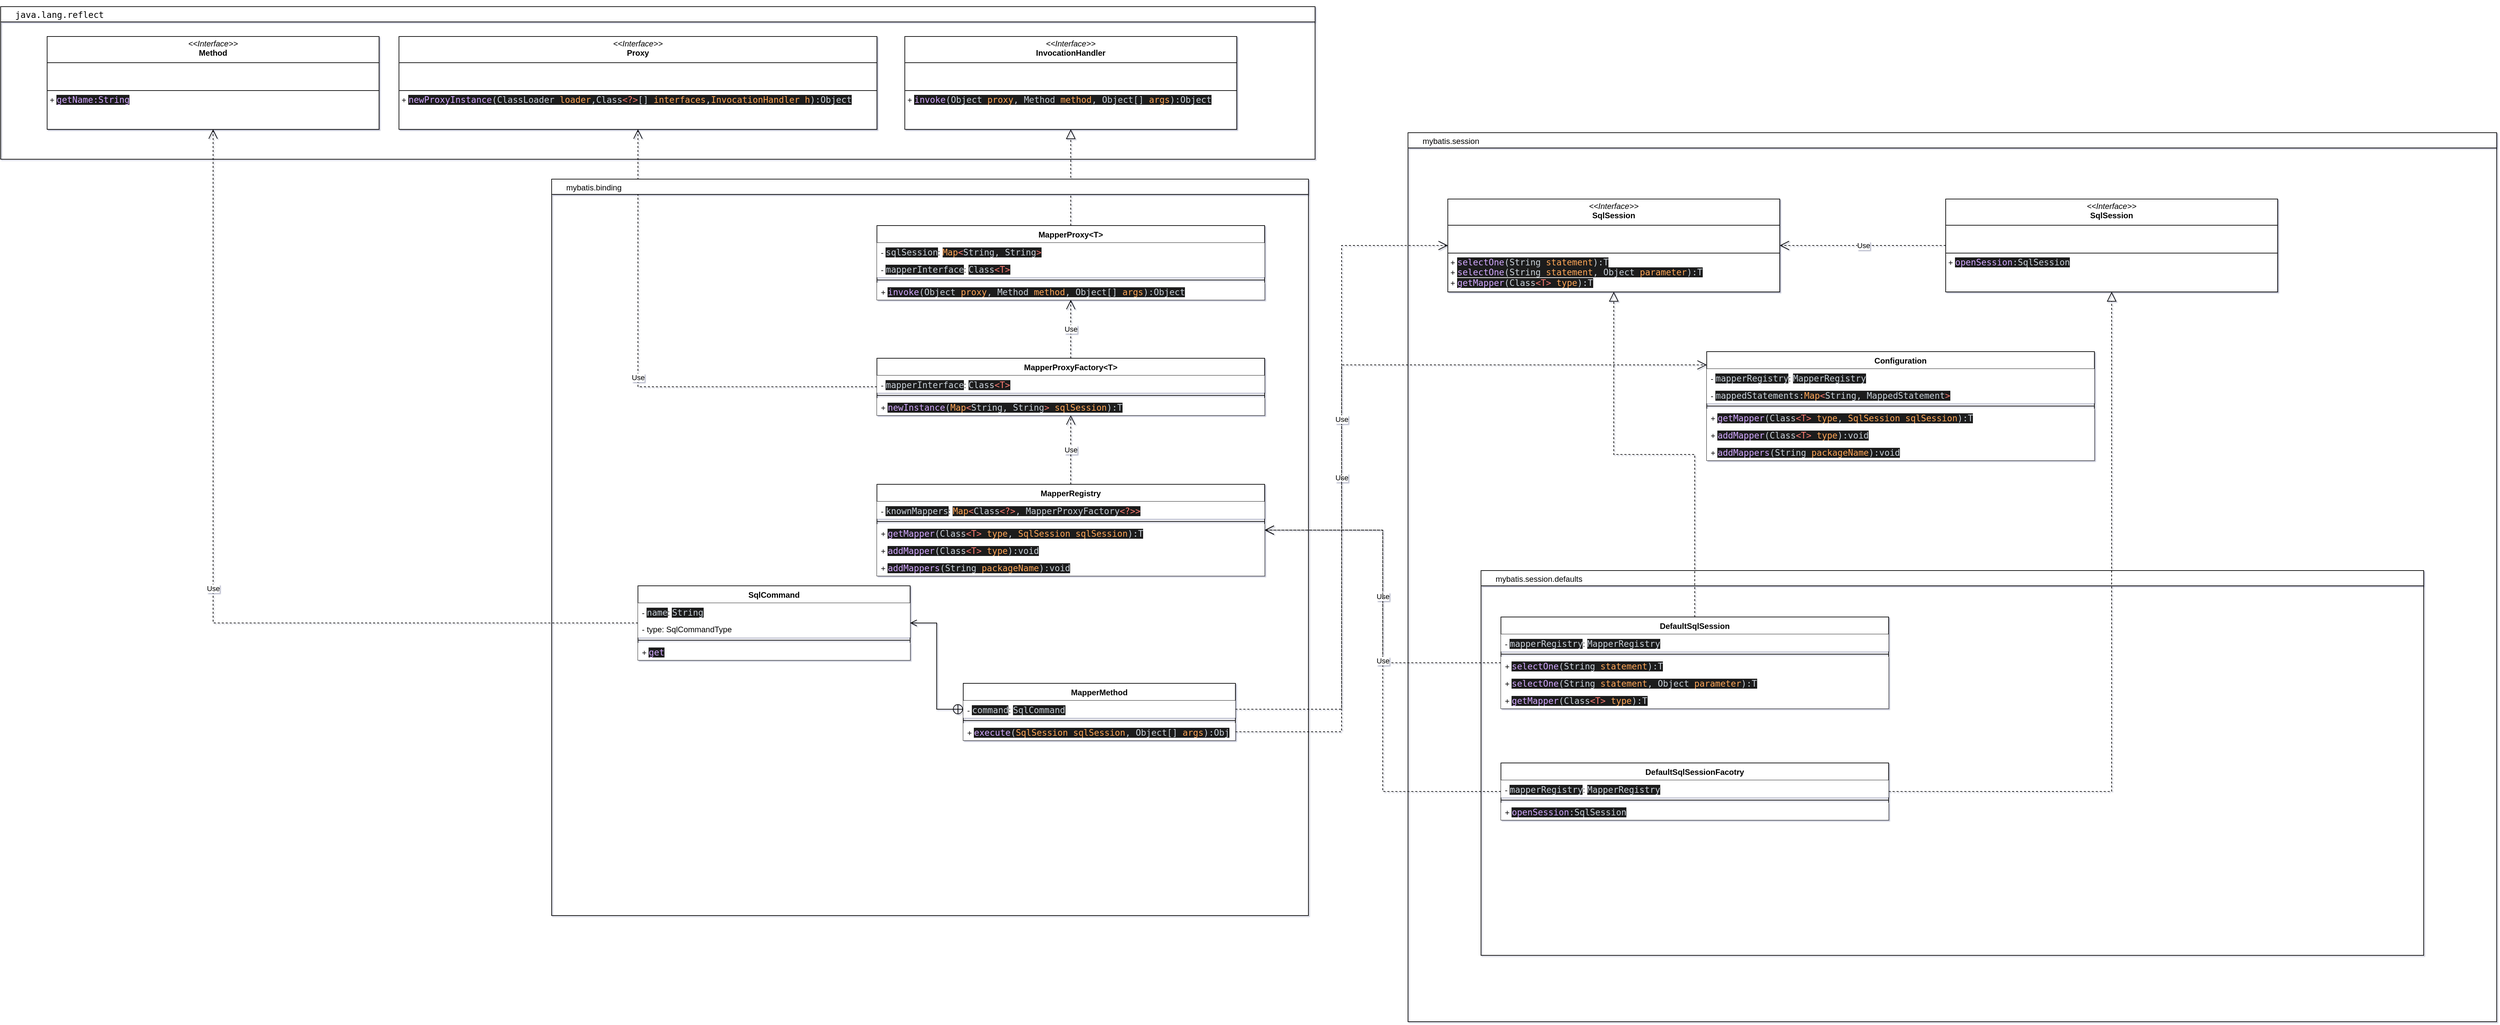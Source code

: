 <mxfile version="24.7.12">
  <diagram name="Page-1" id="c0EpnyGb1v58AntvmAJK">
    <mxGraphModel dx="3458" dy="1341" grid="1" gridSize="10" guides="1" tooltips="1" connect="1" arrows="1" fold="1" page="0" pageScale="1" pageWidth="827" pageHeight="1169" background="#ffffff" math="0" shadow="1">
      <root>
        <mxCell id="0" />
        <mxCell id="1" parent="0" />
        <mxCell id="pZrwfSpqMCGqTQf54EzO-7" value="" style="endArrow=block;dashed=1;endFill=0;endSize=12;html=1;rounded=0;entryX=0.5;entryY=1;entryDx=0;entryDy=0;exitX=0.5;exitY=0;exitDx=0;exitDy=0;edgeStyle=orthogonalEdgeStyle;" parent="1" source="pZrwfSpqMCGqTQf54EzO-1" target="pZrwfSpqMCGqTQf54EzO-5" edge="1">
          <mxGeometry width="160" relative="1" as="geometry">
            <mxPoint x="550" y="370" as="sourcePoint" />
            <mxPoint x="710" y="370" as="targetPoint" />
          </mxGeometry>
        </mxCell>
        <mxCell id="pZrwfSpqMCGqTQf54EzO-17" value="Use" style="endArrow=open;endSize=12;dashed=1;html=1;exitX=0;exitY=0.5;exitDx=0;exitDy=0;entryX=0.5;entryY=1;entryDx=0;entryDy=0;edgeStyle=orthogonalEdgeStyle;rounded=0;" parent="1" source="pZrwfSpqMCGqTQf54EzO-8" target="pZrwfSpqMCGqTQf54EzO-15" edge="1">
          <mxGeometry width="160" relative="1" as="geometry">
            <mxPoint x="740" y="600" as="sourcePoint" />
            <mxPoint x="900" y="600" as="targetPoint" />
          </mxGeometry>
        </mxCell>
        <mxCell id="i_ciqeai5TsaR4Eihteh-34" value="&lt;pre style=&quot;font-weight: 400; text-align: center; font-family: &amp;quot;JetBrains Mono&amp;quot;, monospace; font-size: 9.8pt;&quot;&gt;java.lang.reflect&lt;/pre&gt;" style="swimlane;whiteSpace=wrap;html=1;align=left;spacingLeft=20;fontColor=default;" vertex="1" parent="1">
          <mxGeometry x="-1070" y="-200" width="1980" height="230" as="geometry" />
        </mxCell>
        <mxCell id="pZrwfSpqMCGqTQf54EzO-5" value="&lt;p style=&quot;margin:0px;margin-top:4px;text-align:center;&quot;&gt;&lt;i&gt;&amp;lt;&amp;lt;Interface&amp;gt;&amp;gt;&lt;/i&gt;&lt;br&gt;&lt;b&gt;InvocationHandler&lt;/b&gt;&lt;/p&gt;&lt;hr size=&quot;1&quot; style=&quot;border-style:solid;&quot;&gt;&lt;p style=&quot;margin:0px;margin-left:4px;&quot;&gt;&lt;br&gt;&lt;br&gt;&lt;/p&gt;&lt;hr size=&quot;1&quot; style=&quot;border-style:solid;&quot;&gt;&lt;p style=&quot;margin:0px;margin-left:4px;&quot;&gt;+&amp;nbsp;&lt;span style=&quot;font-family: &amp;quot;JetBrains Mono&amp;quot;, monospace; font-size: 9.8pt; background-color: rgb(30, 30, 30); color: rgb(210, 168, 255);&quot;&gt;invoke&lt;/span&gt;&lt;span style=&quot;font-family: &amp;quot;JetBrains Mono&amp;quot;, monospace; font-size: 9.8pt; background-color: rgb(30, 30, 30); color: rgb(201, 209, 217);&quot;&gt;(Object &lt;/span&gt;&lt;span style=&quot;font-family: &amp;quot;JetBrains Mono&amp;quot;, monospace; font-size: 9.8pt; background-color: rgb(30, 30, 30); color: rgb(255, 166, 87);&quot;&gt;proxy&lt;/span&gt;&lt;span style=&quot;font-family: &amp;quot;JetBrains Mono&amp;quot;, monospace; font-size: 9.8pt; background-color: rgb(30, 30, 30); color: rgb(201, 209, 217);&quot;&gt;, Method &lt;/span&gt;&lt;span style=&quot;font-family: &amp;quot;JetBrains Mono&amp;quot;, monospace; font-size: 9.8pt; background-color: rgb(30, 30, 30); color: rgb(255, 166, 87);&quot;&gt;method&lt;/span&gt;&lt;span style=&quot;font-family: &amp;quot;JetBrains Mono&amp;quot;, monospace; font-size: 9.8pt; background-color: rgb(30, 30, 30); color: rgb(201, 209, 217);&quot;&gt;, Object[] &lt;/span&gt;&lt;span style=&quot;font-family: &amp;quot;JetBrains Mono&amp;quot;, monospace; font-size: 9.8pt; background-color: rgb(30, 30, 30); color: rgb(255, 166, 87);&quot;&gt;args&lt;/span&gt;&lt;span style=&quot;font-family: &amp;quot;JetBrains Mono&amp;quot;, monospace; font-size: 9.8pt; background-color: rgb(30, 30, 30); color: rgb(201, 209, 217);&quot;&gt;):&lt;/span&gt;&lt;span style=&quot;font-family: &amp;quot;JetBrains Mono&amp;quot;, monospace; font-size: 9.8pt; background-color: rgb(30, 30, 30); color: rgb(201, 209, 217);&quot;&gt;Object&lt;/span&gt;&lt;/p&gt;" style="verticalAlign=top;align=left;overflow=fill;html=1;whiteSpace=wrap;labelBackgroundColor=none;fillColor=default;rounded=0;" parent="i_ciqeai5TsaR4Eihteh-34" vertex="1">
          <mxGeometry x="1362" y="45" width="500" height="140" as="geometry" />
        </mxCell>
        <mxCell id="pZrwfSpqMCGqTQf54EzO-15" value="&lt;p style=&quot;margin:0px;margin-top:4px;text-align:center;&quot;&gt;&lt;i&gt;&amp;lt;&amp;lt;Interface&amp;gt;&amp;gt;&lt;/i&gt;&lt;br&gt;&lt;b&gt;Proxy&lt;/b&gt;&lt;/p&gt;&lt;hr size=&quot;1&quot; style=&quot;border-style:solid;&quot;&gt;&lt;p style=&quot;margin:0px;margin-left:4px;&quot;&gt;&lt;br&gt;&lt;br&gt;&lt;/p&gt;&lt;hr size=&quot;1&quot; style=&quot;border-style:solid;&quot;&gt;&lt;p style=&quot;margin:0px;margin-left:4px;&quot;&gt;+&amp;nbsp;&lt;span style=&quot;font-family: &amp;quot;JetBrains Mono&amp;quot;, monospace; font-size: 9.8pt; background-color: rgb(30, 30, 30); color: rgb(210, 168, 255);&quot;&gt;newProxyInstance&lt;/span&gt;&lt;span style=&quot;font-family: &amp;quot;JetBrains Mono&amp;quot;, monospace; font-size: 9.8pt; background-color: rgb(30, 30, 30); color: rgb(201, 209, 217);&quot;&gt;(ClassLoader &lt;/span&gt;&lt;span style=&quot;font-family: &amp;quot;JetBrains Mono&amp;quot;, monospace; font-size: 9.8pt; background-color: rgb(30, 30, 30); color: rgb(255, 166, 87);&quot;&gt;loader&lt;/span&gt;&lt;span style=&quot;font-family: &amp;quot;JetBrains Mono&amp;quot;, monospace; font-size: 9.8pt; background-color: rgb(30, 30, 30); color: rgb(201, 209, 217);&quot;&gt;,&lt;/span&gt;&lt;span style=&quot;font-family: &amp;quot;JetBrains Mono&amp;quot;, monospace; font-size: 9.8pt; background-color: rgb(30, 30, 30); color: rgb(201, 209, 217);&quot;&gt;Class&lt;/span&gt;&lt;span style=&quot;font-family: &amp;quot;JetBrains Mono&amp;quot;, monospace; font-size: 9.8pt; background-color: rgb(30, 30, 30); color: rgb(255, 123, 114);&quot;&gt;&amp;lt;?&amp;gt;&lt;/span&gt;&lt;span style=&quot;font-family: &amp;quot;JetBrains Mono&amp;quot;, monospace; font-size: 9.8pt; background-color: rgb(30, 30, 30); color: rgb(201, 209, 217);&quot;&gt;[] &lt;/span&gt;&lt;span style=&quot;font-family: &amp;quot;JetBrains Mono&amp;quot;, monospace; font-size: 9.8pt; background-color: rgb(30, 30, 30); color: rgb(255, 166, 87);&quot;&gt;interfaces&lt;/span&gt;&lt;span style=&quot;font-family: &amp;quot;JetBrains Mono&amp;quot;, monospace; font-size: 9.8pt; background-color: rgb(30, 30, 30); color: rgb(201, 209, 217);&quot;&gt;,&lt;/span&gt;&lt;span style=&quot;font-family: &amp;quot;JetBrains Mono&amp;quot;, monospace; font-size: 9.8pt; background-color: rgb(30, 30, 30); color: rgb(255, 166, 87);&quot;&gt;InvocationHandler h&lt;/span&gt;&lt;span style=&quot;font-family: &amp;quot;JetBrains Mono&amp;quot;, monospace; font-size: 9.8pt; background-color: rgb(30, 30, 30); color: rgb(201, 209, 217);&quot;&gt;):&lt;/span&gt;&lt;span style=&quot;font-family: &amp;quot;JetBrains Mono&amp;quot;, monospace; font-size: 9.8pt; background-color: rgb(30, 30, 30); color: rgb(201, 209, 217);&quot;&gt;Object&lt;/span&gt;&lt;/p&gt;" style="verticalAlign=top;align=left;overflow=fill;html=1;whiteSpace=wrap;labelBackgroundColor=none;fillColor=default;rounded=0;" parent="i_ciqeai5TsaR4Eihteh-34" vertex="1">
          <mxGeometry x="600" y="45" width="720" height="140" as="geometry" />
        </mxCell>
        <mxCell id="i_ciqeai5TsaR4Eihteh-62" value="&lt;p style=&quot;margin:0px;margin-top:4px;text-align:center;&quot;&gt;&lt;i&gt;&amp;lt;&amp;lt;Interface&amp;gt;&amp;gt;&lt;/i&gt;&lt;br&gt;&lt;b&gt;Method&lt;/b&gt;&lt;/p&gt;&lt;hr size=&quot;1&quot; style=&quot;border-style:solid;&quot;&gt;&lt;p style=&quot;margin:0px;margin-left:4px;&quot;&gt;&lt;br&gt;&lt;br&gt;&lt;/p&gt;&lt;hr size=&quot;1&quot; style=&quot;border-style:solid;&quot;&gt;&lt;p style=&quot;margin:0px;margin-left:4px;&quot;&gt;+ &lt;font face=&quot;JetBrains Mono, monospace&quot; color=&quot;#d2a8ff&quot;&gt;&lt;span style=&quot;font-size: 13.067px; background-color: rgb(30, 30, 30);&quot;&gt;getName:String&lt;/span&gt;&lt;/font&gt;&lt;/p&gt;" style="verticalAlign=top;align=left;overflow=fill;html=1;whiteSpace=wrap;labelBackgroundColor=none;fillColor=default;rounded=0;" vertex="1" parent="i_ciqeai5TsaR4Eihteh-34">
          <mxGeometry x="70" y="45" width="500" height="140" as="geometry" />
        </mxCell>
        <mxCell id="i_ciqeai5TsaR4Eihteh-35" value="&lt;pre style=&quot;font-weight: 400; text-align: center; font-family: &amp;quot;JetBrains Mono&amp;quot;, monospace; font-size: 9.8pt;&quot;&gt;&lt;span style=&quot;font-family: Helvetica; font-size: 12px; white-space: normal;&quot;&gt;mybatis.binding&lt;/span&gt;&lt;br&gt;&lt;/pre&gt;" style="swimlane;whiteSpace=wrap;html=1;align=left;spacingLeft=20;fontColor=default;" vertex="1" parent="1">
          <mxGeometry x="-240" y="60" width="1140" height="1110" as="geometry" />
        </mxCell>
        <mxCell id="pZrwfSpqMCGqTQf54EzO-1" value="MapperProxy&amp;lt;T&amp;gt;" style="swimlane;fontStyle=1;align=center;verticalAlign=top;childLayout=stackLayout;horizontal=1;startSize=26;horizontalStack=0;resizeParent=1;resizeParentMax=0;resizeLast=0;collapsible=1;marginBottom=0;whiteSpace=wrap;html=1;labelBackgroundColor=none;fillColor=default;rounded=0;" parent="i_ciqeai5TsaR4Eihteh-35" vertex="1">
          <mxGeometry x="490" y="70" width="584" height="112" as="geometry" />
        </mxCell>
        <mxCell id="pZrwfSpqMCGqTQf54EzO-2" value="-&amp;nbsp;&lt;span style=&quot;font-family: &amp;quot;JetBrains Mono&amp;quot;, monospace; font-size: 9.8pt; background-color: rgb(30, 30, 30); color: rgb(201, 209, 217);&quot;&gt;sqlSession&lt;/span&gt;&lt;span style=&quot;background-color: initial;&quot;&gt;:&amp;nbsp;&lt;/span&gt;&lt;span style=&quot;font-family: &amp;quot;JetBrains Mono&amp;quot;, monospace; font-size: 9.8pt; background-color: rgb(30, 30, 30); color: rgb(255, 166, 87);&quot;&gt;Map&lt;/span&gt;&lt;span style=&quot;font-family: &amp;quot;JetBrains Mono&amp;quot;, monospace; font-size: 9.8pt; background-color: rgb(30, 30, 30); color: rgb(255, 123, 114);&quot;&gt;&amp;lt;&lt;/span&gt;&lt;span style=&quot;font-family: &amp;quot;JetBrains Mono&amp;quot;, monospace; font-size: 9.8pt; background-color: rgb(30, 30, 30); color: rgb(201, 209, 217);&quot;&gt;String, String&lt;/span&gt;&lt;span style=&quot;font-family: &amp;quot;JetBrains Mono&amp;quot;, monospace; font-size: 9.8pt; background-color: rgb(30, 30, 30); color: rgb(255, 123, 114);&quot;&gt;&amp;gt;&lt;/span&gt;&lt;div&gt;&lt;span style=&quot;font-family: &amp;quot;JetBrains Mono&amp;quot;, monospace; font-size: 9.8pt; background-color: rgb(30, 30, 30); color: rgb(255, 123, 114);&quot;&gt;&lt;br&gt;&lt;/span&gt;&lt;/div&gt;" style="text;strokeColor=none;fillColor=default;align=left;verticalAlign=top;spacingLeft=4;spacingRight=4;overflow=hidden;rotatable=0;points=[[0,0.5],[1,0.5]];portConstraint=eastwest;whiteSpace=wrap;html=1;labelBackgroundColor=none;rounded=0;" parent="pZrwfSpqMCGqTQf54EzO-1" vertex="1">
          <mxGeometry y="26" width="584" height="26" as="geometry" />
        </mxCell>
        <mxCell id="pZrwfSpqMCGqTQf54EzO-6" value="-&amp;nbsp;&lt;span style=&quot;font-family: &amp;quot;JetBrains Mono&amp;quot;, monospace; font-size: 9.8pt; background-color: rgb(30, 30, 30); color: rgb(201, 209, 217);&quot;&gt;mapperInterface&lt;/span&gt;&lt;span style=&quot;background-color: initial;&quot;&gt;:&amp;nbsp;&lt;/span&gt;&lt;span style=&quot;font-family: &amp;quot;JetBrains Mono&amp;quot;, monospace; font-size: 9.8pt; background-color: rgb(30, 30, 30); color: rgb(201, 209, 217);&quot;&gt;Class&lt;/span&gt;&lt;span style=&quot;font-family: &amp;quot;JetBrains Mono&amp;quot;, monospace; font-size: 9.8pt; background-color: rgb(30, 30, 30); color: rgb(255, 123, 114);&quot;&gt;&amp;lt;T&amp;gt;&lt;/span&gt;&lt;br&gt;&lt;div&gt;&lt;span style=&quot;font-family: &amp;quot;JetBrains Mono&amp;quot;, monospace; font-size: 9.8pt; background-color: rgb(30, 30, 30); color: rgb(255, 123, 114);&quot;&gt;&lt;br&gt;&lt;/span&gt;&lt;/div&gt;" style="text;strokeColor=none;fillColor=default;align=left;verticalAlign=top;spacingLeft=4;spacingRight=4;overflow=hidden;rotatable=0;points=[[0,0.5],[1,0.5]];portConstraint=eastwest;whiteSpace=wrap;html=1;labelBackgroundColor=none;rounded=0;" parent="pZrwfSpqMCGqTQf54EzO-1" vertex="1">
          <mxGeometry y="52" width="584" height="26" as="geometry" />
        </mxCell>
        <mxCell id="pZrwfSpqMCGqTQf54EzO-3" value="" style="line;strokeWidth=1;fillColor=default;align=left;verticalAlign=middle;spacingTop=-1;spacingLeft=3;spacingRight=3;rotatable=0;labelPosition=right;points=[];portConstraint=eastwest;labelBackgroundColor=none;rounded=0;" parent="pZrwfSpqMCGqTQf54EzO-1" vertex="1">
          <mxGeometry y="78" width="584" height="8" as="geometry" />
        </mxCell>
        <mxCell id="pZrwfSpqMCGqTQf54EzO-4" value="+&amp;nbsp;&lt;span style=&quot;font-family: &amp;quot;JetBrains Mono&amp;quot;, monospace; font-size: 9.8pt; background-color: rgb(30, 30, 30); color: rgb(210, 168, 255);&quot;&gt;invoke&lt;/span&gt;&lt;span style=&quot;font-family: &amp;quot;JetBrains Mono&amp;quot;, monospace; font-size: 9.8pt; background-color: rgb(30, 30, 30); color: rgb(201, 209, 217);&quot;&gt;(Object&amp;nbsp;&lt;/span&gt;&lt;span style=&quot;font-family: &amp;quot;JetBrains Mono&amp;quot;, monospace; font-size: 9.8pt; background-color: rgb(30, 30, 30); color: rgb(255, 166, 87);&quot;&gt;proxy&lt;/span&gt;&lt;span style=&quot;font-family: &amp;quot;JetBrains Mono&amp;quot;, monospace; font-size: 9.8pt; background-color: rgb(30, 30, 30); color: rgb(201, 209, 217);&quot;&gt;, Method&amp;nbsp;&lt;/span&gt;&lt;span style=&quot;font-family: &amp;quot;JetBrains Mono&amp;quot;, monospace; font-size: 9.8pt; background-color: rgb(30, 30, 30); color: rgb(255, 166, 87);&quot;&gt;method&lt;/span&gt;&lt;span style=&quot;font-family: &amp;quot;JetBrains Mono&amp;quot;, monospace; font-size: 9.8pt; background-color: rgb(30, 30, 30); color: rgb(201, 209, 217);&quot;&gt;, Object[]&amp;nbsp;&lt;/span&gt;&lt;span style=&quot;font-family: &amp;quot;JetBrains Mono&amp;quot;, monospace; font-size: 9.8pt; background-color: rgb(30, 30, 30); color: rgb(255, 166, 87);&quot;&gt;args&lt;/span&gt;&lt;span style=&quot;font-family: &amp;quot;JetBrains Mono&amp;quot;, monospace; font-size: 9.8pt; background-color: rgb(30, 30, 30); color: rgb(201, 209, 217);&quot;&gt;):&lt;/span&gt;&lt;span style=&quot;font-family: &amp;quot;JetBrains Mono&amp;quot;, monospace; font-size: 9.8pt; background-color: rgb(30, 30, 30); color: rgb(201, 209, 217);&quot;&gt;Object&lt;/span&gt;" style="text;strokeColor=none;fillColor=default;align=left;verticalAlign=top;spacingLeft=4;spacingRight=4;overflow=hidden;rotatable=0;points=[[0,0.5],[1,0.5]];portConstraint=eastwest;whiteSpace=wrap;html=1;labelBackgroundColor=none;rounded=0;" parent="pZrwfSpqMCGqTQf54EzO-1" vertex="1">
          <mxGeometry y="86" width="584" height="26" as="geometry" />
        </mxCell>
        <mxCell id="pZrwfSpqMCGqTQf54EzO-8" value="MapperProxyFactory&amp;lt;T&amp;gt;" style="swimlane;fontStyle=1;align=center;verticalAlign=top;childLayout=stackLayout;horizontal=1;startSize=26;horizontalStack=0;resizeParent=1;resizeParentMax=0;resizeLast=0;collapsible=1;marginBottom=0;whiteSpace=wrap;html=1;labelBackgroundColor=none;fillColor=default;rounded=0;" parent="i_ciqeai5TsaR4Eihteh-35" vertex="1">
          <mxGeometry x="490" y="270" width="584" height="86" as="geometry" />
        </mxCell>
        <mxCell id="pZrwfSpqMCGqTQf54EzO-10" value="-&amp;nbsp;&lt;span style=&quot;font-family: &amp;quot;JetBrains Mono&amp;quot;, monospace; font-size: 9.8pt; background-color: rgb(30, 30, 30); color: rgb(201, 209, 217);&quot;&gt;mapperInterface&lt;/span&gt;&lt;span style=&quot;background-color: initial;&quot;&gt;:&amp;nbsp;&lt;/span&gt;&lt;span style=&quot;font-family: &amp;quot;JetBrains Mono&amp;quot;, monospace; font-size: 9.8pt; background-color: rgb(30, 30, 30); color: rgb(201, 209, 217);&quot;&gt;Class&lt;/span&gt;&lt;span style=&quot;font-family: &amp;quot;JetBrains Mono&amp;quot;, monospace; font-size: 9.8pt; background-color: rgb(30, 30, 30); color: rgb(255, 123, 114);&quot;&gt;&amp;lt;T&amp;gt;&lt;/span&gt;&lt;br&gt;&lt;div&gt;&lt;span style=&quot;font-family: &amp;quot;JetBrains Mono&amp;quot;, monospace; font-size: 9.8pt; background-color: rgb(30, 30, 30); color: rgb(255, 123, 114);&quot;&gt;&lt;br&gt;&lt;/span&gt;&lt;/div&gt;" style="text;strokeColor=none;fillColor=default;align=left;verticalAlign=top;spacingLeft=4;spacingRight=4;overflow=hidden;rotatable=0;points=[[0,0.5],[1,0.5]];portConstraint=eastwest;whiteSpace=wrap;html=1;labelBackgroundColor=none;rounded=0;" parent="pZrwfSpqMCGqTQf54EzO-8" vertex="1">
          <mxGeometry y="26" width="584" height="26" as="geometry" />
        </mxCell>
        <mxCell id="pZrwfSpqMCGqTQf54EzO-11" value="" style="line;strokeWidth=1;fillColor=default;align=left;verticalAlign=middle;spacingTop=-1;spacingLeft=3;spacingRight=3;rotatable=0;labelPosition=right;points=[];portConstraint=eastwest;labelBackgroundColor=none;rounded=0;" parent="pZrwfSpqMCGqTQf54EzO-8" vertex="1">
          <mxGeometry y="52" width="584" height="8" as="geometry" />
        </mxCell>
        <mxCell id="pZrwfSpqMCGqTQf54EzO-12" value="+&amp;nbsp;&lt;span style=&quot;font-family: &amp;quot;JetBrains Mono&amp;quot;, monospace; font-size: 9.8pt; background-color: rgb(30, 30, 30); color: rgb(210, 168, 255);&quot;&gt;newInstance&lt;/span&gt;&lt;span style=&quot;font-family: &amp;quot;JetBrains Mono&amp;quot;, monospace; font-size: 9.8pt; background-color: rgb(30, 30, 30); color: rgb(201, 209, 217);&quot;&gt;(&lt;/span&gt;&lt;span style=&quot;font-family: &amp;quot;JetBrains Mono&amp;quot;, monospace; font-size: 9.8pt; background-color: rgb(30, 30, 30); color: rgb(255, 166, 87);&quot;&gt;Map&lt;/span&gt;&lt;span style=&quot;font-family: &amp;quot;JetBrains Mono&amp;quot;, monospace; font-size: 9.8pt; background-color: rgb(30, 30, 30); color: rgb(255, 123, 114);&quot;&gt;&amp;lt;&lt;/span&gt;&lt;span style=&quot;font-family: &amp;quot;JetBrains Mono&amp;quot;, monospace; font-size: 9.8pt; background-color: rgb(30, 30, 30); color: rgb(201, 209, 217);&quot;&gt;String, String&lt;/span&gt;&lt;span style=&quot;font-family: &amp;quot;JetBrains Mono&amp;quot;, monospace; font-size: 9.8pt; background-color: rgb(30, 30, 30); color: rgb(255, 123, 114);&quot;&gt;&amp;gt; &lt;/span&gt;&lt;span style=&quot;font-family: &amp;quot;JetBrains Mono&amp;quot;, monospace; font-size: 9.8pt; background-color: rgb(30, 30, 30); color: rgb(255, 166, 87);&quot;&gt;sqlSession&lt;/span&gt;&lt;span style=&quot;font-family: &amp;quot;JetBrains Mono&amp;quot;, monospace; font-size: 9.8pt; background-color: rgb(30, 30, 30); color: rgb(201, 209, 217);&quot;&gt;)&lt;/span&gt;&lt;span style=&quot;font-family: &amp;quot;JetBrains Mono&amp;quot;, monospace; font-size: 9.8pt; background-color: rgb(30, 30, 30); color: rgb(201, 209, 217);&quot;&gt;:&lt;/span&gt;&lt;span style=&quot;font-family: &amp;quot;JetBrains Mono&amp;quot;, monospace; font-size: 9.8pt; background-color: rgb(30, 30, 30); color: rgb(201, 209, 217);&quot;&gt;T&lt;/span&gt;" style="text;strokeColor=none;fillColor=default;align=left;verticalAlign=top;spacingLeft=4;spacingRight=4;overflow=hidden;rotatable=0;points=[[0,0.5],[1,0.5]];portConstraint=eastwest;whiteSpace=wrap;html=1;labelBackgroundColor=none;rounded=0;" parent="pZrwfSpqMCGqTQf54EzO-8" vertex="1">
          <mxGeometry y="60" width="584" height="26" as="geometry" />
        </mxCell>
        <mxCell id="pZrwfSpqMCGqTQf54EzO-13" value="Use" style="endArrow=open;endSize=12;dashed=1;html=1;rounded=0;entryX=0.5;entryY=1;entryDx=0;entryDy=0;exitX=0.5;exitY=0;exitDx=0;exitDy=0;edgeStyle=orthogonalEdgeStyle;" parent="i_ciqeai5TsaR4Eihteh-35" source="pZrwfSpqMCGqTQf54EzO-8" target="pZrwfSpqMCGqTQf54EzO-1" edge="1">
          <mxGeometry x="-0.004" width="160" relative="1" as="geometry">
            <mxPoint x="1060" y="250" as="sourcePoint" />
            <mxPoint x="1220" y="250" as="targetPoint" />
            <mxPoint as="offset" />
          </mxGeometry>
        </mxCell>
        <mxCell id="i_ciqeai5TsaR4Eihteh-1" value="MapperRegistry" style="swimlane;fontStyle=1;align=center;verticalAlign=top;childLayout=stackLayout;horizontal=1;startSize=26;horizontalStack=0;resizeParent=1;resizeParentMax=0;resizeLast=0;collapsible=1;marginBottom=0;whiteSpace=wrap;html=1;labelBackgroundColor=none;fillColor=default;rounded=0;" vertex="1" parent="i_ciqeai5TsaR4Eihteh-35">
          <mxGeometry x="490" y="460" width="584" height="138" as="geometry" />
        </mxCell>
        <mxCell id="i_ciqeai5TsaR4Eihteh-3" value="-&amp;nbsp;&lt;span style=&quot;font-family: &amp;quot;JetBrains Mono&amp;quot;, monospace; font-size: 9.8pt; background-color: rgb(30, 30, 30); color: rgb(201, 209, 217);&quot;&gt;knownMappers&lt;/span&gt;&lt;span style=&quot;background-color: initial;&quot;&gt;:&amp;nbsp;&lt;/span&gt;&lt;span style=&quot;font-family: &amp;quot;JetBrains Mono&amp;quot;, monospace; font-size: 9.8pt; background-color: rgb(30, 30, 30); color: rgb(255, 166, 87);&quot;&gt;Map&lt;/span&gt;&lt;span style=&quot;font-family: &amp;quot;JetBrains Mono&amp;quot;, monospace; font-size: 9.8pt; background-color: rgb(30, 30, 30); color: rgb(255, 123, 114);&quot;&gt;&amp;lt;&lt;/span&gt;&lt;span style=&quot;font-family: &amp;quot;JetBrains Mono&amp;quot;, monospace; font-size: 9.8pt; background-color: rgb(30, 30, 30); color: rgb(201, 209, 217);&quot;&gt;Class&lt;/span&gt;&lt;span style=&quot;font-family: &amp;quot;JetBrains Mono&amp;quot;, monospace; font-size: 9.8pt; background-color: rgb(30, 30, 30); color: rgb(255, 123, 114);&quot;&gt;&amp;lt;?&amp;gt;&lt;/span&gt;&lt;span style=&quot;font-family: &amp;quot;JetBrains Mono&amp;quot;, monospace; font-size: 9.8pt; background-color: rgb(30, 30, 30); color: rgb(201, 209, 217);&quot;&gt;, MapperProxyFactory&lt;/span&gt;&lt;span style=&quot;font-family: &amp;quot;JetBrains Mono&amp;quot;, monospace; font-size: 9.8pt; background-color: rgb(30, 30, 30); color: rgb(255, 123, 114);&quot;&gt;&amp;lt;?&amp;gt;&amp;gt;&lt;/span&gt;" style="text;strokeColor=none;fillColor=default;align=left;verticalAlign=top;spacingLeft=4;spacingRight=4;overflow=hidden;rotatable=0;points=[[0,0.5],[1,0.5]];portConstraint=eastwest;whiteSpace=wrap;html=1;labelBackgroundColor=none;rounded=0;" vertex="1" parent="i_ciqeai5TsaR4Eihteh-1">
          <mxGeometry y="26" width="584" height="26" as="geometry" />
        </mxCell>
        <mxCell id="i_ciqeai5TsaR4Eihteh-4" value="" style="line;strokeWidth=1;fillColor=default;align=left;verticalAlign=middle;spacingTop=-1;spacingLeft=3;spacingRight=3;rotatable=0;labelPosition=right;points=[];portConstraint=eastwest;labelBackgroundColor=none;rounded=0;" vertex="1" parent="i_ciqeai5TsaR4Eihteh-1">
          <mxGeometry y="52" width="584" height="8" as="geometry" />
        </mxCell>
        <mxCell id="i_ciqeai5TsaR4Eihteh-5" value="+&amp;nbsp;&lt;span style=&quot;font-family: &amp;quot;JetBrains Mono&amp;quot;, monospace; font-size: 9.8pt; background-color: rgb(30, 30, 30); color: rgb(210, 168, 255);&quot;&gt;getMapper&lt;/span&gt;&lt;span style=&quot;font-family: &amp;quot;JetBrains Mono&amp;quot;, monospace; font-size: 9.8pt; background-color: rgb(30, 30, 30); color: rgb(201, 209, 217);&quot;&gt;(Class&lt;/span&gt;&lt;span style=&quot;font-family: &amp;quot;JetBrains Mono&amp;quot;, monospace; font-size: 9.8pt; background-color: rgb(30, 30, 30); color: rgb(255, 123, 114);&quot;&gt;&amp;lt;T&amp;gt; &lt;/span&gt;&lt;span style=&quot;font-family: &amp;quot;JetBrains Mono&amp;quot;, monospace; font-size: 9.8pt; background-color: rgb(30, 30, 30); color: rgb(255, 166, 87);&quot;&gt;type&lt;/span&gt;&lt;span style=&quot;font-family: &amp;quot;JetBrains Mono&amp;quot;, monospace; font-size: 9.8pt; background-color: rgb(30, 30, 30); color: rgb(201, 209, 217);&quot;&gt;, &lt;/span&gt;&lt;span style=&quot;font-family: &amp;quot;JetBrains Mono&amp;quot;, monospace; font-size: 9.8pt; background-color: rgb(30, 30, 30); color: rgb(255, 166, 87);&quot;&gt;SqlSession sqlSession&lt;/span&gt;&lt;span style=&quot;font-family: &amp;quot;JetBrains Mono&amp;quot;, monospace; font-size: 9.8pt; background-color: rgb(30, 30, 30); color: rgb(201, 209, 217);&quot;&gt;)&lt;/span&gt;&lt;span style=&quot;font-family: &amp;quot;JetBrains Mono&amp;quot;, monospace; font-size: 9.8pt; background-color: rgb(30, 30, 30); color: rgb(201, 209, 217);&quot;&gt;:&lt;/span&gt;&lt;span style=&quot;font-family: &amp;quot;JetBrains Mono&amp;quot;, monospace; font-size: 9.8pt; background-color: rgb(30, 30, 30); color: rgb(201, 209, 217);&quot;&gt;T&lt;/span&gt;" style="text;strokeColor=none;fillColor=default;align=left;verticalAlign=top;spacingLeft=4;spacingRight=4;overflow=hidden;rotatable=0;points=[[0,0.5],[1,0.5]];portConstraint=eastwest;whiteSpace=wrap;html=1;labelBackgroundColor=none;rounded=0;" vertex="1" parent="i_ciqeai5TsaR4Eihteh-1">
          <mxGeometry y="60" width="584" height="26" as="geometry" />
        </mxCell>
        <mxCell id="i_ciqeai5TsaR4Eihteh-7" value="+&amp;nbsp;&lt;span style=&quot;font-family: &amp;quot;JetBrains Mono&amp;quot;, monospace; font-size: 9.8pt; background-color: rgb(30, 30, 30); color: rgb(210, 168, 255);&quot;&gt;addMapper&lt;/span&gt;&lt;span style=&quot;font-family: &amp;quot;JetBrains Mono&amp;quot;, monospace; font-size: 9.8pt; background-color: rgb(30, 30, 30); color: rgb(201, 209, 217);&quot;&gt;(Class&lt;/span&gt;&lt;span style=&quot;font-family: &amp;quot;JetBrains Mono&amp;quot;, monospace; font-size: 9.8pt; background-color: rgb(30, 30, 30); color: rgb(255, 123, 114);&quot;&gt;&amp;lt;T&amp;gt; &lt;/span&gt;&lt;span style=&quot;font-family: &amp;quot;JetBrains Mono&amp;quot;, monospace; font-size: 9.8pt; background-color: rgb(30, 30, 30); color: rgb(255, 166, 87);&quot;&gt;type&lt;/span&gt;&lt;span style=&quot;font-family: &amp;quot;JetBrains Mono&amp;quot;, monospace; font-size: 9.8pt; background-color: rgb(30, 30, 30); color: rgb(201, 209, 217);&quot;&gt;)&lt;/span&gt;&lt;span style=&quot;font-family: &amp;quot;JetBrains Mono&amp;quot;, monospace; font-size: 9.8pt; background-color: rgb(30, 30, 30); color: rgb(201, 209, 217);&quot;&gt;:void&lt;/span&gt;" style="text;strokeColor=none;fillColor=default;align=left;verticalAlign=top;spacingLeft=4;spacingRight=4;overflow=hidden;rotatable=0;points=[[0,0.5],[1,0.5]];portConstraint=eastwest;whiteSpace=wrap;html=1;labelBackgroundColor=none;rounded=0;" vertex="1" parent="i_ciqeai5TsaR4Eihteh-1">
          <mxGeometry y="86" width="584" height="26" as="geometry" />
        </mxCell>
        <mxCell id="i_ciqeai5TsaR4Eihteh-6" value="+&amp;nbsp;&lt;span style=&quot;font-family: &amp;quot;JetBrains Mono&amp;quot;, monospace; font-size: 9.8pt; background-color: rgb(30, 30, 30); color: rgb(210, 168, 255);&quot;&gt;addMappers&lt;/span&gt;&lt;span style=&quot;font-family: &amp;quot;JetBrains Mono&amp;quot;, monospace; font-size: 9.8pt; background-color: rgb(30, 30, 30); color: rgb(201, 209, 217);&quot;&gt;(String &lt;/span&gt;&lt;span style=&quot;font-family: &amp;quot;JetBrains Mono&amp;quot;, monospace; font-size: 9.8pt; background-color: rgb(30, 30, 30); color: rgb(255, 166, 87);&quot;&gt;packageName&lt;/span&gt;&lt;span style=&quot;font-family: &amp;quot;JetBrains Mono&amp;quot;, monospace; font-size: 9.8pt; background-color: rgb(30, 30, 30); color: rgb(201, 209, 217);&quot;&gt;)&lt;/span&gt;&lt;span style=&quot;background-color: rgb(30, 30, 30); color: rgb(201, 209, 217); font-family: &amp;quot;JetBrains Mono&amp;quot;, monospace; font-size: 9.8pt;&quot;&gt;:void&lt;/span&gt;" style="text;strokeColor=none;fillColor=default;align=left;verticalAlign=top;spacingLeft=4;spacingRight=4;overflow=hidden;rotatable=0;points=[[0,0.5],[1,0.5]];portConstraint=eastwest;whiteSpace=wrap;html=1;labelBackgroundColor=none;rounded=0;" vertex="1" parent="i_ciqeai5TsaR4Eihteh-1">
          <mxGeometry y="112" width="584" height="26" as="geometry" />
        </mxCell>
        <mxCell id="i_ciqeai5TsaR4Eihteh-8" value="Use" style="endArrow=open;endSize=12;dashed=1;html=1;rounded=0;exitX=0.5;exitY=0;exitDx=0;exitDy=0;entryX=0.5;entryY=1;entryDx=0;entryDy=0;" edge="1" parent="i_ciqeai5TsaR4Eihteh-35" source="i_ciqeai5TsaR4Eihteh-1" target="pZrwfSpqMCGqTQf54EzO-8">
          <mxGeometry width="160" relative="1" as="geometry">
            <mxPoint x="860" y="430" as="sourcePoint" />
            <mxPoint x="1020" y="430" as="targetPoint" />
          </mxGeometry>
        </mxCell>
        <mxCell id="i_ciqeai5TsaR4Eihteh-51" value="MapperMethod" style="swimlane;fontStyle=1;align=center;verticalAlign=top;childLayout=stackLayout;horizontal=1;startSize=26;horizontalStack=0;resizeParent=1;resizeParentMax=0;resizeLast=0;collapsible=1;marginBottom=0;whiteSpace=wrap;html=1;labelBackgroundColor=none;fillColor=default;rounded=0;" vertex="1" parent="i_ciqeai5TsaR4Eihteh-35">
          <mxGeometry x="620" y="760" width="410" height="86" as="geometry" />
        </mxCell>
        <mxCell id="i_ciqeai5TsaR4Eihteh-52" value="-&amp;nbsp;&lt;span style=&quot;font-family: &amp;quot;JetBrains Mono&amp;quot;, monospace; font-size: 9.8pt; background-color: rgb(30, 30, 30); color: rgb(201, 209, 217);&quot;&gt;command&lt;/span&gt;&lt;span style=&quot;background-color: initial;&quot;&gt;:&amp;nbsp;&lt;/span&gt;&lt;span style=&quot;font-family: &amp;quot;JetBrains Mono&amp;quot;, monospace; font-size: 9.8pt; background-color: rgb(30, 30, 30); color: rgb(201, 209, 217);&quot;&gt;SqlCommand&lt;/span&gt;&lt;div&gt;&lt;span style=&quot;font-family: &amp;quot;JetBrains Mono&amp;quot;, monospace; font-size: 9.8pt; background-color: rgb(30, 30, 30); color: rgb(255, 123, 114);&quot;&gt;&lt;br&gt;&lt;/span&gt;&lt;/div&gt;" style="text;strokeColor=none;fillColor=default;align=left;verticalAlign=top;spacingLeft=4;spacingRight=4;overflow=hidden;rotatable=0;points=[[0,0.5],[1,0.5]];portConstraint=eastwest;whiteSpace=wrap;html=1;labelBackgroundColor=none;rounded=0;" vertex="1" parent="i_ciqeai5TsaR4Eihteh-51">
          <mxGeometry y="26" width="410" height="26" as="geometry" />
        </mxCell>
        <mxCell id="i_ciqeai5TsaR4Eihteh-53" value="" style="line;strokeWidth=1;fillColor=default;align=left;verticalAlign=middle;spacingTop=-1;spacingLeft=3;spacingRight=3;rotatable=0;labelPosition=right;points=[];portConstraint=eastwest;labelBackgroundColor=none;rounded=0;" vertex="1" parent="i_ciqeai5TsaR4Eihteh-51">
          <mxGeometry y="52" width="410" height="8" as="geometry" />
        </mxCell>
        <mxCell id="i_ciqeai5TsaR4Eihteh-54" value="+&amp;nbsp;&lt;span style=&quot;font-family: &amp;quot;JetBrains Mono&amp;quot;, monospace; font-size: 9.8pt; background-color: rgb(30, 30, 30); color: rgb(210, 168, 255);&quot;&gt;execute&lt;/span&gt;&lt;span style=&quot;font-family: &amp;quot;JetBrains Mono&amp;quot;, monospace; font-size: 9.8pt; background-color: rgb(30, 30, 30); color: rgb(201, 209, 217);&quot;&gt;(&lt;/span&gt;&lt;span style=&quot;font-family: &amp;quot;JetBrains Mono&amp;quot;, monospace; font-size: 9.8pt; background-color: rgb(30, 30, 30); color: rgb(255, 166, 87);&quot;&gt;SqlSession sqlSession&lt;/span&gt;&lt;span style=&quot;font-family: &amp;quot;JetBrains Mono&amp;quot;, monospace; font-size: 9.8pt; background-color: rgb(30, 30, 30); color: rgb(201, 209, 217);&quot;&gt;, Object[] &lt;/span&gt;&lt;span style=&quot;font-family: &amp;quot;JetBrains Mono&amp;quot;, monospace; font-size: 9.8pt; background-color: rgb(30, 30, 30); color: rgb(255, 166, 87);&quot;&gt;args&lt;/span&gt;&lt;span style=&quot;font-family: &amp;quot;JetBrains Mono&amp;quot;, monospace; font-size: 9.8pt; background-color: rgb(30, 30, 30); color: rgb(201, 209, 217);&quot;&gt;)&lt;/span&gt;&lt;span style=&quot;font-family: &amp;quot;JetBrains Mono&amp;quot;, monospace; font-size: 9.8pt; background-color: rgb(30, 30, 30); color: rgb(201, 209, 217);&quot;&gt;:Obj&lt;/span&gt;" style="text;strokeColor=none;fillColor=default;align=left;verticalAlign=top;spacingLeft=4;spacingRight=4;overflow=hidden;rotatable=0;points=[[0,0.5],[1,0.5]];portConstraint=eastwest;whiteSpace=wrap;html=1;labelBackgroundColor=none;rounded=0;" vertex="1" parent="i_ciqeai5TsaR4Eihteh-51">
          <mxGeometry y="60" width="410" height="26" as="geometry" />
        </mxCell>
        <mxCell id="i_ciqeai5TsaR4Eihteh-56" value="SqlCommand" style="swimlane;fontStyle=1;align=center;verticalAlign=top;childLayout=stackLayout;horizontal=1;startSize=26;horizontalStack=0;resizeParent=1;resizeParentMax=0;resizeLast=0;collapsible=1;marginBottom=0;whiteSpace=wrap;html=1;labelBackgroundColor=none;fillColor=default;rounded=0;" vertex="1" parent="i_ciqeai5TsaR4Eihteh-35">
          <mxGeometry x="130" y="613" width="410" height="112" as="geometry" />
        </mxCell>
        <mxCell id="i_ciqeai5TsaR4Eihteh-57" value="-&amp;nbsp;&lt;span style=&quot;font-family: &amp;quot;JetBrains Mono&amp;quot;, monospace; font-size: 9.8pt; background-color: rgb(30, 30, 30); color: rgb(201, 209, 217);&quot;&gt;name&lt;/span&gt;&lt;span style=&quot;background-color: initial;&quot;&gt;:&amp;nbsp;&lt;/span&gt;&lt;span style=&quot;font-family: &amp;quot;JetBrains Mono&amp;quot;, monospace; font-size: 9.8pt; background-color: rgb(30, 30, 30); color: rgb(201, 209, 217);&quot;&gt;String&lt;/span&gt;&lt;div&gt;&lt;font face=&quot;JetBrains Mono, monospace&quot; color=&quot;#c9d1d9&quot;&gt;&lt;span style=&quot;font-size: 13.067px;&quot;&gt;&lt;br&gt;&lt;/span&gt;&lt;/font&gt;&lt;div&gt;&lt;span style=&quot;font-family: &amp;quot;JetBrains Mono&amp;quot;, monospace; font-size: 9.8pt; background-color: rgb(30, 30, 30); color: rgb(255, 123, 114);&quot;&gt;&lt;br&gt;&lt;/span&gt;&lt;/div&gt;&lt;/div&gt;" style="text;strokeColor=none;fillColor=default;align=left;verticalAlign=top;spacingLeft=4;spacingRight=4;overflow=hidden;rotatable=0;points=[[0,0.5],[1,0.5]];portConstraint=eastwest;whiteSpace=wrap;html=1;labelBackgroundColor=none;rounded=0;" vertex="1" parent="i_ciqeai5TsaR4Eihteh-56">
          <mxGeometry y="26" width="410" height="26" as="geometry" />
        </mxCell>
        <mxCell id="i_ciqeai5TsaR4Eihteh-60" value="- type: SqlCommandType" style="text;strokeColor=none;fillColor=default;align=left;verticalAlign=top;spacingLeft=4;spacingRight=4;overflow=hidden;rotatable=0;points=[[0,0.5],[1,0.5]];portConstraint=eastwest;whiteSpace=wrap;html=1;labelBackgroundColor=none;rounded=0;" vertex="1" parent="i_ciqeai5TsaR4Eihteh-56">
          <mxGeometry y="52" width="410" height="26" as="geometry" />
        </mxCell>
        <mxCell id="i_ciqeai5TsaR4Eihteh-58" value="" style="line;strokeWidth=1;fillColor=default;align=left;verticalAlign=middle;spacingTop=-1;spacingLeft=3;spacingRight=3;rotatable=0;labelPosition=right;points=[];portConstraint=eastwest;labelBackgroundColor=none;rounded=0;" vertex="1" parent="i_ciqeai5TsaR4Eihteh-56">
          <mxGeometry y="78" width="410" height="8" as="geometry" />
        </mxCell>
        <mxCell id="i_ciqeai5TsaR4Eihteh-59" value="+ &lt;font face=&quot;JetBrains Mono, monospace&quot; color=&quot;#d2a8ff&quot;&gt;&lt;span style=&quot;font-size: 13.067px; background-color: rgb(30, 30, 30);&quot;&gt;get&lt;/span&gt;&lt;/font&gt;" style="text;strokeColor=none;fillColor=default;align=left;verticalAlign=top;spacingLeft=4;spacingRight=4;overflow=hidden;rotatable=0;points=[[0,0.5],[1,0.5]];portConstraint=eastwest;whiteSpace=wrap;html=1;labelBackgroundColor=none;rounded=0;" vertex="1" parent="i_ciqeai5TsaR4Eihteh-56">
          <mxGeometry y="86" width="410" height="26" as="geometry" />
        </mxCell>
        <mxCell id="i_ciqeai5TsaR4Eihteh-61" value="" style="endArrow=open;startArrow=circlePlus;endFill=0;startFill=0;endSize=8;html=1;rounded=0;exitX=0;exitY=0.5;exitDx=0;exitDy=0;entryX=1;entryY=0.5;entryDx=0;entryDy=0;edgeStyle=elbowEdgeStyle;" edge="1" parent="i_ciqeai5TsaR4Eihteh-35" source="i_ciqeai5TsaR4Eihteh-52" target="i_ciqeai5TsaR4Eihteh-56">
          <mxGeometry width="160" relative="1" as="geometry">
            <mxPoint x="400" y="750" as="sourcePoint" />
            <mxPoint x="560" y="750" as="targetPoint" />
          </mxGeometry>
        </mxCell>
        <mxCell id="i_ciqeai5TsaR4Eihteh-38" value="&lt;pre style=&quot;font-weight: 400; text-align: center; font-family: &amp;quot;JetBrains Mono&amp;quot;, monospace; font-size: 9.8pt;&quot;&gt;&lt;span style=&quot;font-family: Helvetica; font-size: 12px; white-space: normal;&quot;&gt;mybatis.session&lt;/span&gt;&lt;br&gt;&lt;/pre&gt;" style="swimlane;whiteSpace=wrap;html=1;align=left;spacingLeft=20;fontColor=default;" vertex="1" parent="1">
          <mxGeometry x="1050" y="-10" width="1640" height="1340" as="geometry" />
        </mxCell>
        <mxCell id="i_ciqeai5TsaR4Eihteh-39" value="&lt;pre style=&quot;font-weight: 400; text-align: center; font-family: &amp;quot;JetBrains Mono&amp;quot;, monospace; font-size: 9.8pt;&quot;&gt;&lt;span style=&quot;font-family: Helvetica; font-size: 12px; white-space: normal;&quot;&gt;mybatis.session.defaults&lt;/span&gt;&lt;br&gt;&lt;/pre&gt;" style="swimlane;whiteSpace=wrap;html=1;align=left;spacingLeft=20;fontColor=default;" vertex="1" parent="i_ciqeai5TsaR4Eihteh-38">
          <mxGeometry x="110" y="660" width="1420" height="580" as="geometry" />
        </mxCell>
        <mxCell id="i_ciqeai5TsaR4Eihteh-17" value="DefaultSqlSession" style="swimlane;fontStyle=1;align=center;verticalAlign=top;childLayout=stackLayout;horizontal=1;startSize=26;horizontalStack=0;resizeParent=1;resizeParentMax=0;resizeLast=0;collapsible=1;marginBottom=0;whiteSpace=wrap;html=1;labelBackgroundColor=none;fillColor=default;rounded=0;" vertex="1" parent="i_ciqeai5TsaR4Eihteh-39">
          <mxGeometry x="30" y="70" width="584" height="138" as="geometry" />
        </mxCell>
        <mxCell id="i_ciqeai5TsaR4Eihteh-19" value="-&amp;nbsp;&lt;span style=&quot;font-family: &amp;quot;JetBrains Mono&amp;quot;, monospace; font-size: 9.8pt; background-color: rgb(30, 30, 30); color: rgb(201, 209, 217);&quot;&gt;mapperRegistry&lt;/span&gt;&lt;span style=&quot;background-color: initial;&quot;&gt;:&amp;nbsp;&lt;/span&gt;&lt;span style=&quot;font-family: &amp;quot;JetBrains Mono&amp;quot;, monospace; font-size: 9.8pt; background-color: rgb(30, 30, 30); color: rgb(201, 209, 217);&quot;&gt;MapperRegistry&lt;/span&gt;&lt;br&gt;&lt;div&gt;&lt;span style=&quot;font-family: &amp;quot;JetBrains Mono&amp;quot;, monospace; font-size: 9.8pt; background-color: rgb(30, 30, 30); color: rgb(255, 123, 114);&quot;&gt;&lt;br&gt;&lt;/span&gt;&lt;/div&gt;" style="text;strokeColor=none;fillColor=default;align=left;verticalAlign=top;spacingLeft=4;spacingRight=4;overflow=hidden;rotatable=0;points=[[0,0.5],[1,0.5]];portConstraint=eastwest;whiteSpace=wrap;html=1;labelBackgroundColor=none;rounded=0;" vertex="1" parent="i_ciqeai5TsaR4Eihteh-17">
          <mxGeometry y="26" width="584" height="26" as="geometry" />
        </mxCell>
        <mxCell id="i_ciqeai5TsaR4Eihteh-20" value="" style="line;strokeWidth=1;fillColor=default;align=left;verticalAlign=middle;spacingTop=-1;spacingLeft=3;spacingRight=3;rotatable=0;labelPosition=right;points=[];portConstraint=eastwest;labelBackgroundColor=none;rounded=0;" vertex="1" parent="i_ciqeai5TsaR4Eihteh-17">
          <mxGeometry y="52" width="584" height="8" as="geometry" />
        </mxCell>
        <mxCell id="i_ciqeai5TsaR4Eihteh-21" value="+&amp;nbsp;&lt;span style=&quot;font-family: &amp;quot;JetBrains Mono&amp;quot;, monospace; font-size: 9.8pt; background-color: rgb(30, 30, 30); color: rgb(210, 168, 255);&quot;&gt;selectOne&lt;/span&gt;&lt;span style=&quot;font-family: &amp;quot;JetBrains Mono&amp;quot;, monospace; font-size: 9.8pt; background-color: rgb(30, 30, 30); color: rgb(201, 209, 217);&quot;&gt;(String &lt;/span&gt;&lt;span style=&quot;font-family: &amp;quot;JetBrains Mono&amp;quot;, monospace; font-size: 9.8pt; background-color: rgb(30, 30, 30); color: rgb(255, 166, 87);&quot;&gt;statement&lt;/span&gt;&lt;span style=&quot;font-family: &amp;quot;JetBrains Mono&amp;quot;, monospace; font-size: 9.8pt; background-color: rgb(30, 30, 30); color: rgb(201, 209, 217);&quot;&gt;)&lt;/span&gt;&lt;span style=&quot;font-family: &amp;quot;JetBrains Mono&amp;quot;, monospace; font-size: 9.8pt; background-color: rgb(30, 30, 30); color: rgb(201, 209, 217);&quot;&gt;:&lt;/span&gt;&lt;span style=&quot;font-family: &amp;quot;JetBrains Mono&amp;quot;, monospace; font-size: 9.8pt; background-color: rgb(30, 30, 30); color: rgb(201, 209, 217);&quot;&gt;T&lt;/span&gt;" style="text;strokeColor=none;fillColor=default;align=left;verticalAlign=top;spacingLeft=4;spacingRight=4;overflow=hidden;rotatable=0;points=[[0,0.5],[1,0.5]];portConstraint=eastwest;whiteSpace=wrap;html=1;labelBackgroundColor=none;rounded=0;" vertex="1" parent="i_ciqeai5TsaR4Eihteh-17">
          <mxGeometry y="60" width="584" height="26" as="geometry" />
        </mxCell>
        <mxCell id="i_ciqeai5TsaR4Eihteh-22" value="+&amp;nbsp;&lt;span style=&quot;font-family: &amp;quot;JetBrains Mono&amp;quot;, monospace; font-size: 9.8pt; background-color: rgb(30, 30, 30); color: rgb(210, 168, 255);&quot;&gt;selectOne&lt;/span&gt;&lt;span style=&quot;font-family: &amp;quot;JetBrains Mono&amp;quot;, monospace; font-size: 9.8pt; background-color: rgb(30, 30, 30); color: rgb(201, 209, 217);&quot;&gt;(String &lt;/span&gt;&lt;span style=&quot;font-family: &amp;quot;JetBrains Mono&amp;quot;, monospace; font-size: 9.8pt; background-color: rgb(30, 30, 30); color: rgb(255, 166, 87);&quot;&gt;statement&lt;/span&gt;&lt;span style=&quot;font-family: &amp;quot;JetBrains Mono&amp;quot;, monospace; font-size: 9.8pt; background-color: rgb(30, 30, 30); color: rgb(201, 209, 217);&quot;&gt;, Object &lt;/span&gt;&lt;span style=&quot;font-family: &amp;quot;JetBrains Mono&amp;quot;, monospace; font-size: 9.8pt; background-color: rgb(30, 30, 30); color: rgb(255, 166, 87);&quot;&gt;parameter&lt;/span&gt;&lt;span style=&quot;font-family: &amp;quot;JetBrains Mono&amp;quot;, monospace; font-size: 9.8pt; background-color: rgb(30, 30, 30); color: rgb(201, 209, 217);&quot;&gt;)&lt;/span&gt;&lt;span style=&quot;font-family: &amp;quot;JetBrains Mono&amp;quot;, monospace; font-size: 9.8pt; background-color: rgb(30, 30, 30); color: rgb(201, 209, 217);&quot;&gt;:&lt;/span&gt;&lt;span style=&quot;font-family: &amp;quot;JetBrains Mono&amp;quot;, monospace; font-size: 9.8pt; background-color: rgb(30, 30, 30); color: rgb(201, 209, 217);&quot;&gt;T&lt;/span&gt;" style="text;strokeColor=none;fillColor=default;align=left;verticalAlign=top;spacingLeft=4;spacingRight=4;overflow=hidden;rotatable=0;points=[[0,0.5],[1,0.5]];portConstraint=eastwest;whiteSpace=wrap;html=1;labelBackgroundColor=none;rounded=0;" vertex="1" parent="i_ciqeai5TsaR4Eihteh-17">
          <mxGeometry y="86" width="584" height="26" as="geometry" />
        </mxCell>
        <mxCell id="i_ciqeai5TsaR4Eihteh-23" value="+&amp;nbsp;&lt;span style=&quot;font-family: &amp;quot;JetBrains Mono&amp;quot;, monospace; font-size: 9.8pt; background-color: rgb(30, 30, 30); color: rgb(210, 168, 255);&quot;&gt;getMapper&lt;/span&gt;&lt;span style=&quot;font-family: &amp;quot;JetBrains Mono&amp;quot;, monospace; font-size: 9.8pt; background-color: rgb(30, 30, 30); color: rgb(201, 209, 217);&quot;&gt;(Class&lt;/span&gt;&lt;span style=&quot;font-family: &amp;quot;JetBrains Mono&amp;quot;, monospace; font-size: 9.8pt; background-color: rgb(30, 30, 30); color: rgb(255, 123, 114);&quot;&gt;&amp;lt;T&amp;gt; &lt;/span&gt;&lt;span style=&quot;font-family: &amp;quot;JetBrains Mono&amp;quot;, monospace; font-size: 9.8pt; background-color: rgb(30, 30, 30); color: rgb(255, 166, 87);&quot;&gt;type&lt;/span&gt;&lt;span style=&quot;font-family: &amp;quot;JetBrains Mono&amp;quot;, monospace; font-size: 9.8pt; background-color: rgb(30, 30, 30); color: rgb(201, 209, 217);&quot;&gt;)&lt;/span&gt;&lt;span style=&quot;font-family: &amp;quot;JetBrains Mono&amp;quot;, monospace; font-size: 9.8pt; background-color: rgb(30, 30, 30); color: rgb(201, 209, 217);&quot;&gt;:&lt;/span&gt;&lt;span style=&quot;font-family: &amp;quot;JetBrains Mono&amp;quot;, monospace; font-size: 9.8pt; background-color: rgb(30, 30, 30); color: rgb(201, 209, 217);&quot;&gt;T&lt;/span&gt;" style="text;strokeColor=none;fillColor=default;align=left;verticalAlign=top;spacingLeft=4;spacingRight=4;overflow=hidden;rotatable=0;points=[[0,0.5],[1,0.5]];portConstraint=eastwest;whiteSpace=wrap;html=1;labelBackgroundColor=none;rounded=0;" vertex="1" parent="i_ciqeai5TsaR4Eihteh-17">
          <mxGeometry y="112" width="584" height="26" as="geometry" />
        </mxCell>
        <mxCell id="i_ciqeai5TsaR4Eihteh-41" value="DefaultSqlSessionFacotry" style="swimlane;fontStyle=1;align=center;verticalAlign=top;childLayout=stackLayout;horizontal=1;startSize=26;horizontalStack=0;resizeParent=1;resizeParentMax=0;resizeLast=0;collapsible=1;marginBottom=0;whiteSpace=wrap;html=1;labelBackgroundColor=none;fillColor=default;rounded=0;" vertex="1" parent="i_ciqeai5TsaR4Eihteh-39">
          <mxGeometry x="30" y="290" width="584" height="86" as="geometry" />
        </mxCell>
        <mxCell id="i_ciqeai5TsaR4Eihteh-43" value="-&amp;nbsp;&lt;span style=&quot;font-family: &amp;quot;JetBrains Mono&amp;quot;, monospace; font-size: 9.8pt; background-color: rgb(30, 30, 30); color: rgb(201, 209, 217);&quot;&gt;mapperRegistry&lt;/span&gt;&lt;span style=&quot;background-color: initial;&quot;&gt;:&amp;nbsp;&lt;/span&gt;&lt;span style=&quot;font-family: &amp;quot;JetBrains Mono&amp;quot;, monospace; font-size: 9.8pt; background-color: rgb(30, 30, 30); color: rgb(201, 209, 217);&quot;&gt;MapperRegistry&lt;/span&gt;&lt;br&gt;&lt;div&gt;&lt;span style=&quot;font-family: &amp;quot;JetBrains Mono&amp;quot;, monospace; font-size: 9.8pt; background-color: rgb(30, 30, 30); color: rgb(255, 123, 114);&quot;&gt;&lt;br&gt;&lt;/span&gt;&lt;/div&gt;" style="text;strokeColor=none;fillColor=default;align=left;verticalAlign=top;spacingLeft=4;spacingRight=4;overflow=hidden;rotatable=0;points=[[0,0.5],[1,0.5]];portConstraint=eastwest;whiteSpace=wrap;html=1;labelBackgroundColor=none;rounded=0;" vertex="1" parent="i_ciqeai5TsaR4Eihteh-41">
          <mxGeometry y="26" width="584" height="26" as="geometry" />
        </mxCell>
        <mxCell id="i_ciqeai5TsaR4Eihteh-44" value="" style="line;strokeWidth=1;fillColor=default;align=left;verticalAlign=middle;spacingTop=-1;spacingLeft=3;spacingRight=3;rotatable=0;labelPosition=right;points=[];portConstraint=eastwest;labelBackgroundColor=none;rounded=0;" vertex="1" parent="i_ciqeai5TsaR4Eihteh-41">
          <mxGeometry y="52" width="584" height="8" as="geometry" />
        </mxCell>
        <mxCell id="i_ciqeai5TsaR4Eihteh-45" value="&lt;meta charset=&quot;utf-8&quot;&gt;&lt;span style=&quot;color: rgb(0, 0, 0); font-family: Helvetica; font-size: 12px; font-style: normal; font-variant-ligatures: normal; font-variant-caps: normal; font-weight: 400; letter-spacing: normal; orphans: 2; text-align: left; text-indent: 0px; text-transform: none; widows: 2; word-spacing: 0px; -webkit-text-stroke-width: 0px; white-space: normal; background-color: rgb(255, 255, 255); text-decoration-thickness: initial; text-decoration-style: initial; text-decoration-color: initial; display: inline !important; float: none;&quot;&gt;+&amp;nbsp;&lt;/span&gt;&lt;span style=&quot;forced-color-adjust: none; font-style: normal; font-variant-ligatures: normal; font-variant-caps: normal; font-weight: 400; letter-spacing: normal; orphans: 2; text-align: left; text-indent: 0px; text-transform: none; widows: 2; word-spacing: 0px; -webkit-text-stroke-width: 0px; white-space: normal; text-decoration-thickness: initial; text-decoration-style: initial; text-decoration-color: initial; color: rgb(210, 168, 255); font-family: &amp;quot;JetBrains Mono&amp;quot;, monospace; font-size: 9.8pt; background-color: rgb(30, 30, 30);&quot;&gt;openSession&lt;/span&gt;&lt;span style=&quot;forced-color-adjust: none; font-style: normal; font-variant-ligatures: normal; font-variant-caps: normal; font-weight: 400; letter-spacing: normal; orphans: 2; text-align: left; text-indent: 0px; text-transform: none; widows: 2; word-spacing: 0px; -webkit-text-stroke-width: 0px; white-space: normal; text-decoration-thickness: initial; text-decoration-style: initial; text-decoration-color: initial; font-family: &amp;quot;JetBrains Mono&amp;quot;, monospace; font-size: 9.8pt; background-color: rgb(30, 30, 30); color: rgb(201, 209, 217);&quot;&gt;:SqlSession&lt;/span&gt;" style="text;strokeColor=none;fillColor=default;align=left;verticalAlign=top;spacingLeft=4;spacingRight=4;overflow=hidden;rotatable=0;points=[[0,0.5],[1,0.5]];portConstraint=eastwest;whiteSpace=wrap;html=1;labelBackgroundColor=none;rounded=0;" vertex="1" parent="i_ciqeai5TsaR4Eihteh-41">
          <mxGeometry y="60" width="584" height="26" as="geometry" />
        </mxCell>
        <mxCell id="i_ciqeai5TsaR4Eihteh-31" value="&lt;p style=&quot;margin:0px;margin-top:4px;text-align:center;&quot;&gt;&lt;i&gt;&amp;lt;&amp;lt;Interface&amp;gt;&amp;gt;&lt;/i&gt;&lt;br&gt;&lt;b&gt;SqlSession&lt;/b&gt;&lt;/p&gt;&lt;hr size=&quot;1&quot; style=&quot;border-style:solid;&quot;&gt;&lt;p style=&quot;margin:0px;margin-left:4px;&quot;&gt;&lt;br&gt;&lt;br&gt;&lt;/p&gt;&lt;hr size=&quot;1&quot; style=&quot;border-style:solid;&quot;&gt;&lt;p style=&quot;margin:0px;margin-left:4px;&quot;&gt;+&amp;nbsp;&lt;span style=&quot;font-family: &amp;quot;JetBrains Mono&amp;quot;, monospace; font-size: 9.8pt; background-color: rgb(30, 30, 30); color: rgb(210, 168, 255);&quot;&gt;selectOne&lt;/span&gt;&lt;span style=&quot;font-family: &amp;quot;JetBrains Mono&amp;quot;, monospace; font-size: 9.8pt; background-color: rgb(30, 30, 30); color: rgb(201, 209, 217);&quot;&gt;(String&amp;nbsp;&lt;/span&gt;&lt;span style=&quot;font-family: &amp;quot;JetBrains Mono&amp;quot;, monospace; font-size: 9.8pt; background-color: rgb(30, 30, 30); color: rgb(255, 166, 87);&quot;&gt;statement&lt;/span&gt;&lt;span style=&quot;font-family: &amp;quot;JetBrains Mono&amp;quot;, monospace; font-size: 9.8pt; background-color: rgb(30, 30, 30); color: rgb(201, 209, 217);&quot;&gt;)&lt;/span&gt;&lt;span style=&quot;font-family: &amp;quot;JetBrains Mono&amp;quot;, monospace; font-size: 9.8pt; background-color: rgb(30, 30, 30); color: rgb(201, 209, 217);&quot;&gt;:&lt;/span&gt;&lt;span style=&quot;font-family: &amp;quot;JetBrains Mono&amp;quot;, monospace; font-size: 9.8pt; background-color: rgb(30, 30, 30); color: rgb(201, 209, 217);&quot;&gt;T&lt;/span&gt;&lt;br&gt;&lt;/p&gt;&lt;p style=&quot;margin:0px;margin-left:4px;&quot;&gt;+&amp;nbsp;&lt;span style=&quot;font-family: &amp;quot;JetBrains Mono&amp;quot;, monospace; font-size: 9.8pt; background-color: rgb(30, 30, 30); color: rgb(210, 168, 255);&quot;&gt;selectOne&lt;/span&gt;&lt;span style=&quot;font-family: &amp;quot;JetBrains Mono&amp;quot;, monospace; font-size: 9.8pt; background-color: rgb(30, 30, 30); color: rgb(201, 209, 217);&quot;&gt;(String&amp;nbsp;&lt;/span&gt;&lt;span style=&quot;font-family: &amp;quot;JetBrains Mono&amp;quot;, monospace; font-size: 9.8pt; background-color: rgb(30, 30, 30); color: rgb(255, 166, 87);&quot;&gt;statement&lt;/span&gt;&lt;span style=&quot;font-family: &amp;quot;JetBrains Mono&amp;quot;, monospace; font-size: 9.8pt; background-color: rgb(30, 30, 30); color: rgb(201, 209, 217);&quot;&gt;, Object&amp;nbsp;&lt;/span&gt;&lt;span style=&quot;font-family: &amp;quot;JetBrains Mono&amp;quot;, monospace; font-size: 9.8pt; background-color: rgb(30, 30, 30); color: rgb(255, 166, 87);&quot;&gt;parameter&lt;/span&gt;&lt;span style=&quot;font-family: &amp;quot;JetBrains Mono&amp;quot;, monospace; font-size: 9.8pt; background-color: rgb(30, 30, 30); color: rgb(201, 209, 217);&quot;&gt;)&lt;/span&gt;&lt;span style=&quot;font-family: &amp;quot;JetBrains Mono&amp;quot;, monospace; font-size: 9.8pt; background-color: rgb(30, 30, 30); color: rgb(201, 209, 217);&quot;&gt;:&lt;/span&gt;&lt;span style=&quot;font-family: &amp;quot;JetBrains Mono&amp;quot;, monospace; font-size: 9.8pt; background-color: rgb(30, 30, 30); color: rgb(201, 209, 217);&quot;&gt;T&lt;/span&gt;&lt;span style=&quot;font-family: &amp;quot;JetBrains Mono&amp;quot;, monospace; font-size: 9.8pt; background-color: rgb(30, 30, 30); color: rgb(201, 209, 217);&quot;&gt;&lt;br&gt;&lt;/span&gt;&lt;/p&gt;&lt;p style=&quot;margin:0px;margin-left:4px;&quot;&gt;+&amp;nbsp;&lt;span style=&quot;font-family: &amp;quot;JetBrains Mono&amp;quot;, monospace; font-size: 9.8pt; background-color: rgb(30, 30, 30); color: rgb(210, 168, 255);&quot;&gt;getMapper&lt;/span&gt;&lt;span style=&quot;font-family: &amp;quot;JetBrains Mono&amp;quot;, monospace; font-size: 9.8pt; background-color: rgb(30, 30, 30); color: rgb(201, 209, 217);&quot;&gt;(Class&lt;/span&gt;&lt;span style=&quot;font-family: &amp;quot;JetBrains Mono&amp;quot;, monospace; font-size: 9.8pt; background-color: rgb(30, 30, 30); color: rgb(255, 123, 114);&quot;&gt;&amp;lt;T&amp;gt;&amp;nbsp;&lt;/span&gt;&lt;span style=&quot;font-family: &amp;quot;JetBrains Mono&amp;quot;, monospace; font-size: 9.8pt; background-color: rgb(30, 30, 30); color: rgb(255, 166, 87);&quot;&gt;type&lt;/span&gt;&lt;span style=&quot;font-family: &amp;quot;JetBrains Mono&amp;quot;, monospace; font-size: 9.8pt; background-color: rgb(30, 30, 30); color: rgb(201, 209, 217);&quot;&gt;)&lt;/span&gt;&lt;span style=&quot;font-family: &amp;quot;JetBrains Mono&amp;quot;, monospace; font-size: 9.8pt; background-color: rgb(30, 30, 30); color: rgb(201, 209, 217);&quot;&gt;:&lt;/span&gt;&lt;span style=&quot;font-family: &amp;quot;JetBrains Mono&amp;quot;, monospace; font-size: 9.8pt; background-color: rgb(30, 30, 30); color: rgb(201, 209, 217);&quot;&gt;T&lt;/span&gt;&lt;span style=&quot;font-family: &amp;quot;JetBrains Mono&amp;quot;, monospace; font-size: 9.8pt; background-color: rgb(30, 30, 30); color: rgb(201, 209, 217);&quot;&gt;&lt;br&gt;&lt;/span&gt;&lt;/p&gt;" style="verticalAlign=top;align=left;overflow=fill;html=1;whiteSpace=wrap;labelBackgroundColor=none;fillColor=default;rounded=0;" vertex="1" parent="i_ciqeai5TsaR4Eihteh-38">
          <mxGeometry x="60" y="100" width="500" height="140" as="geometry" />
        </mxCell>
        <mxCell id="i_ciqeai5TsaR4Eihteh-32" value="" style="endArrow=block;dashed=1;endFill=0;endSize=12;html=1;rounded=0;entryX=0.5;entryY=1;entryDx=0;entryDy=0;exitX=0.5;exitY=0;exitDx=0;exitDy=0;edgeStyle=orthogonalEdgeStyle;" edge="1" parent="i_ciqeai5TsaR4Eihteh-38" source="i_ciqeai5TsaR4Eihteh-17" target="i_ciqeai5TsaR4Eihteh-31">
          <mxGeometry width="160" relative="1" as="geometry">
            <mxPoint x="-1070" y="444" as="sourcePoint" />
            <mxPoint x="-1070" y="310" as="targetPoint" />
          </mxGeometry>
        </mxCell>
        <mxCell id="i_ciqeai5TsaR4Eihteh-33" value="&lt;p style=&quot;margin:0px;margin-top:4px;text-align:center;&quot;&gt;&lt;i&gt;&amp;lt;&amp;lt;Interface&amp;gt;&amp;gt;&lt;/i&gt;&lt;br&gt;&lt;b&gt;SqlSession&lt;/b&gt;&lt;/p&gt;&lt;hr size=&quot;1&quot; style=&quot;border-style:solid;&quot;&gt;&lt;p style=&quot;margin:0px;margin-left:4px;&quot;&gt;&lt;br&gt;&lt;br&gt;&lt;/p&gt;&lt;hr size=&quot;1&quot; style=&quot;border-style:solid;&quot;&gt;&lt;p style=&quot;margin:0px;margin-left:4px;&quot;&gt;+&amp;nbsp;&lt;span style=&quot;color: rgb(210, 168, 255); font-family: &amp;quot;JetBrains Mono&amp;quot;, monospace; font-size: 9.8pt; background-color: rgb(30, 30, 30);&quot;&gt;openSession&lt;/span&gt;&lt;span style=&quot;font-family: &amp;quot;JetBrains Mono&amp;quot;, monospace; font-size: 9.8pt; background-color: rgb(30, 30, 30); color: rgb(201, 209, 217);&quot;&gt;:SqlSession&lt;/span&gt;&lt;/p&gt;" style="verticalAlign=top;align=left;overflow=fill;html=1;whiteSpace=wrap;labelBackgroundColor=none;fillColor=default;rounded=0;" vertex="1" parent="i_ciqeai5TsaR4Eihteh-38">
          <mxGeometry x="810" y="100" width="500" height="140" as="geometry" />
        </mxCell>
        <mxCell id="i_ciqeai5TsaR4Eihteh-40" value="Use" style="endArrow=open;endSize=12;dashed=1;html=1;rounded=0;entryX=1;entryY=0.5;entryDx=0;entryDy=0;exitX=0;exitY=0.5;exitDx=0;exitDy=0;edgeStyle=orthogonalEdgeStyle;" edge="1" parent="i_ciqeai5TsaR4Eihteh-38" source="i_ciqeai5TsaR4Eihteh-33" target="i_ciqeai5TsaR4Eihteh-31">
          <mxGeometry x="-0.004" width="160" relative="1" as="geometry">
            <mxPoint x="-388" y="580" as="sourcePoint" />
            <mxPoint x="-388" y="482" as="targetPoint" />
            <mxPoint as="offset" />
          </mxGeometry>
        </mxCell>
        <mxCell id="i_ciqeai5TsaR4Eihteh-48" value="" style="endArrow=block;dashed=1;endFill=0;endSize=12;html=1;rounded=0;entryX=0.5;entryY=1;entryDx=0;entryDy=0;edgeStyle=orthogonalEdgeStyle;" edge="1" parent="i_ciqeai5TsaR4Eihteh-38" source="i_ciqeai5TsaR4Eihteh-41" target="i_ciqeai5TsaR4Eihteh-33">
          <mxGeometry width="160" relative="1" as="geometry">
            <mxPoint x="402" y="432" as="sourcePoint" />
            <mxPoint x="402" y="250" as="targetPoint" />
          </mxGeometry>
        </mxCell>
        <mxCell id="i_ciqeai5TsaR4Eihteh-65" value="Configuration" style="swimlane;fontStyle=1;align=center;verticalAlign=top;childLayout=stackLayout;horizontal=1;startSize=26;horizontalStack=0;resizeParent=1;resizeParentMax=0;resizeLast=0;collapsible=1;marginBottom=0;whiteSpace=wrap;html=1;labelBackgroundColor=none;fillColor=default;rounded=0;" vertex="1" parent="i_ciqeai5TsaR4Eihteh-38">
          <mxGeometry x="450" y="330" width="584" height="164" as="geometry" />
        </mxCell>
        <mxCell id="i_ciqeai5TsaR4Eihteh-66" value="-&amp;nbsp;&lt;span style=&quot;font-family: &amp;quot;JetBrains Mono&amp;quot;, monospace; font-size: 9.8pt; background-color: rgb(30, 30, 30); color: rgb(201, 209, 217);&quot;&gt;mapperRegistry&lt;/span&gt;&lt;span style=&quot;background-color: initial;&quot;&gt;:&amp;nbsp;&lt;/span&gt;&lt;span style=&quot;font-family: &amp;quot;JetBrains Mono&amp;quot;, monospace; font-size: 9.8pt; background-color: rgb(30, 30, 30); color: rgb(201, 209, 217);&quot;&gt;MapperRegistry&lt;/span&gt;&lt;br&gt;&lt;div&gt;&lt;span style=&quot;font-family: &amp;quot;JetBrains Mono&amp;quot;, monospace; font-size: 9.8pt; background-color: rgb(30, 30, 30); color: rgb(255, 123, 114);&quot;&gt;&lt;br&gt;&lt;/span&gt;&lt;/div&gt;" style="text;strokeColor=none;fillColor=default;align=left;verticalAlign=top;spacingLeft=4;spacingRight=4;overflow=hidden;rotatable=0;points=[[0,0.5],[1,0.5]];portConstraint=eastwest;whiteSpace=wrap;html=1;labelBackgroundColor=none;rounded=0;" vertex="1" parent="i_ciqeai5TsaR4Eihteh-65">
          <mxGeometry y="26" width="584" height="26" as="geometry" />
        </mxCell>
        <mxCell id="i_ciqeai5TsaR4Eihteh-69" value="-&amp;nbsp;&lt;span style=&quot;font-family: &amp;quot;JetBrains Mono&amp;quot;, monospace; font-size: 9.8pt; background-color: rgb(30, 30, 30); color: rgb(201, 209, 217);&quot;&gt;mappedStatements:&lt;/span&gt;&lt;span style=&quot;font-family: &amp;quot;JetBrains Mono&amp;quot;, monospace; font-size: 9.8pt; background-color: rgb(30, 30, 30); color: rgb(255, 166, 87);&quot;&gt;Map&lt;/span&gt;&lt;span style=&quot;font-family: &amp;quot;JetBrains Mono&amp;quot;, monospace; font-size: 9.8pt; background-color: rgb(30, 30, 30); color: rgb(255, 123, 114);&quot;&gt;&amp;lt;&lt;/span&gt;&lt;span style=&quot;font-family: &amp;quot;JetBrains Mono&amp;quot;, monospace; font-size: 9.8pt; background-color: rgb(30, 30, 30); color: rgb(201, 209, 217);&quot;&gt;String, MappedStatement&lt;/span&gt;&lt;span style=&quot;font-family: &amp;quot;JetBrains Mono&amp;quot;, monospace; font-size: 9.8pt; background-color: rgb(30, 30, 30); color: rgb(255, 123, 114);&quot;&gt;&amp;gt;&lt;/span&gt;" style="text;strokeColor=none;fillColor=default;align=left;verticalAlign=top;spacingLeft=4;spacingRight=4;overflow=hidden;rotatable=0;points=[[0,0.5],[1,0.5]];portConstraint=eastwest;whiteSpace=wrap;html=1;labelBackgroundColor=none;rounded=0;" vertex="1" parent="i_ciqeai5TsaR4Eihteh-65">
          <mxGeometry y="52" width="584" height="26" as="geometry" />
        </mxCell>
        <mxCell id="i_ciqeai5TsaR4Eihteh-67" value="" style="line;strokeWidth=1;fillColor=default;align=left;verticalAlign=middle;spacingTop=-1;spacingLeft=3;spacingRight=3;rotatable=0;labelPosition=right;points=[];portConstraint=eastwest;labelBackgroundColor=none;rounded=0;" vertex="1" parent="i_ciqeai5TsaR4Eihteh-65">
          <mxGeometry y="78" width="584" height="8" as="geometry" />
        </mxCell>
        <mxCell id="i_ciqeai5TsaR4Eihteh-68" value="+&amp;nbsp;&lt;span style=&quot;font-family: &amp;quot;JetBrains Mono&amp;quot;, monospace; font-size: 9.8pt; background-color: rgb(30, 30, 30); color: rgb(210, 168, 255);&quot;&gt;getMapper&lt;/span&gt;&lt;span style=&quot;font-family: &amp;quot;JetBrains Mono&amp;quot;, monospace; font-size: 9.8pt; background-color: rgb(30, 30, 30); color: rgb(201, 209, 217);&quot;&gt;(Class&lt;/span&gt;&lt;span style=&quot;font-family: &amp;quot;JetBrains Mono&amp;quot;, monospace; font-size: 9.8pt; background-color: rgb(30, 30, 30); color: rgb(255, 123, 114);&quot;&gt;&amp;lt;T&amp;gt;&amp;nbsp;&lt;/span&gt;&lt;span style=&quot;font-family: &amp;quot;JetBrains Mono&amp;quot;, monospace; font-size: 9.8pt; background-color: rgb(30, 30, 30); color: rgb(255, 166, 87);&quot;&gt;type&lt;/span&gt;&lt;span style=&quot;font-family: &amp;quot;JetBrains Mono&amp;quot;, monospace; font-size: 9.8pt; background-color: rgb(30, 30, 30); color: rgb(201, 209, 217);&quot;&gt;,&amp;nbsp;&lt;/span&gt;&lt;span style=&quot;font-family: &amp;quot;JetBrains Mono&amp;quot;, monospace; font-size: 9.8pt; background-color: rgb(30, 30, 30); color: rgb(255, 166, 87);&quot;&gt;SqlSession sqlSession&lt;/span&gt;&lt;span style=&quot;font-family: &amp;quot;JetBrains Mono&amp;quot;, monospace; font-size: 9.8pt; background-color: rgb(30, 30, 30); color: rgb(201, 209, 217);&quot;&gt;)&lt;/span&gt;&lt;span style=&quot;font-family: &amp;quot;JetBrains Mono&amp;quot;, monospace; font-size: 9.8pt; background-color: rgb(30, 30, 30); color: rgb(201, 209, 217);&quot;&gt;:&lt;/span&gt;&lt;span style=&quot;font-family: &amp;quot;JetBrains Mono&amp;quot;, monospace; font-size: 9.8pt; background-color: rgb(30, 30, 30); color: rgb(201, 209, 217);&quot;&gt;T&lt;/span&gt;" style="text;strokeColor=none;fillColor=default;align=left;verticalAlign=top;spacingLeft=4;spacingRight=4;overflow=hidden;rotatable=0;points=[[0,0.5],[1,0.5]];portConstraint=eastwest;whiteSpace=wrap;html=1;labelBackgroundColor=none;rounded=0;" vertex="1" parent="i_ciqeai5TsaR4Eihteh-65">
          <mxGeometry y="86" width="584" height="26" as="geometry" />
        </mxCell>
        <mxCell id="i_ciqeai5TsaR4Eihteh-71" value="+&amp;nbsp;&lt;span style=&quot;font-family: &amp;quot;JetBrains Mono&amp;quot;, monospace; font-size: 9.8pt; background-color: rgb(30, 30, 30); color: rgb(210, 168, 255);&quot;&gt;addMapper&lt;/span&gt;&lt;span style=&quot;font-family: &amp;quot;JetBrains Mono&amp;quot;, monospace; font-size: 9.8pt; background-color: rgb(30, 30, 30); color: rgb(201, 209, 217);&quot;&gt;(Class&lt;/span&gt;&lt;span style=&quot;font-family: &amp;quot;JetBrains Mono&amp;quot;, monospace; font-size: 9.8pt; background-color: rgb(30, 30, 30); color: rgb(255, 123, 114);&quot;&gt;&amp;lt;T&amp;gt;&amp;nbsp;&lt;/span&gt;&lt;span style=&quot;font-family: &amp;quot;JetBrains Mono&amp;quot;, monospace; font-size: 9.8pt; background-color: rgb(30, 30, 30); color: rgb(255, 166, 87);&quot;&gt;type&lt;/span&gt;&lt;span style=&quot;font-family: &amp;quot;JetBrains Mono&amp;quot;, monospace; font-size: 9.8pt; background-color: rgb(30, 30, 30); color: rgb(201, 209, 217);&quot;&gt;)&lt;/span&gt;&lt;span style=&quot;font-family: &amp;quot;JetBrains Mono&amp;quot;, monospace; font-size: 9.8pt; background-color: rgb(30, 30, 30); color: rgb(201, 209, 217);&quot;&gt;:void&lt;/span&gt;" style="text;strokeColor=none;fillColor=default;align=left;verticalAlign=top;spacingLeft=4;spacingRight=4;overflow=hidden;rotatable=0;points=[[0,0.5],[1,0.5]];portConstraint=eastwest;whiteSpace=wrap;html=1;labelBackgroundColor=none;rounded=0;" vertex="1" parent="i_ciqeai5TsaR4Eihteh-65">
          <mxGeometry y="112" width="584" height="26" as="geometry" />
        </mxCell>
        <mxCell id="i_ciqeai5TsaR4Eihteh-73" value="+&amp;nbsp;&lt;span style=&quot;font-family: &amp;quot;JetBrains Mono&amp;quot;, monospace; font-size: 9.8pt; background-color: rgb(30, 30, 30); color: rgb(210, 168, 255);&quot;&gt;addMappers&lt;/span&gt;&lt;span style=&quot;font-family: &amp;quot;JetBrains Mono&amp;quot;, monospace; font-size: 9.8pt; background-color: rgb(30, 30, 30); color: rgb(201, 209, 217);&quot;&gt;(String&amp;nbsp;&lt;/span&gt;&lt;span style=&quot;font-family: &amp;quot;JetBrains Mono&amp;quot;, monospace; font-size: 9.8pt; background-color: rgb(30, 30, 30); color: rgb(255, 166, 87);&quot;&gt;packageName&lt;/span&gt;&lt;span style=&quot;font-family: &amp;quot;JetBrains Mono&amp;quot;, monospace; font-size: 9.8pt; background-color: rgb(30, 30, 30); color: rgb(201, 209, 217);&quot;&gt;)&lt;/span&gt;&lt;span style=&quot;background-color: rgb(30, 30, 30); color: rgb(201, 209, 217); font-family: &amp;quot;JetBrains Mono&amp;quot;, monospace; font-size: 9.8pt;&quot;&gt;:void&lt;/span&gt;" style="text;strokeColor=none;fillColor=default;align=left;verticalAlign=top;spacingLeft=4;spacingRight=4;overflow=hidden;rotatable=0;points=[[0,0.5],[1,0.5]];portConstraint=eastwest;whiteSpace=wrap;html=1;labelBackgroundColor=none;rounded=0;" vertex="1" parent="i_ciqeai5TsaR4Eihteh-65">
          <mxGeometry y="138" width="584" height="26" as="geometry" />
        </mxCell>
        <mxCell id="i_ciqeai5TsaR4Eihteh-49" value="Use" style="endArrow=open;endSize=12;dashed=1;html=1;rounded=0;edgeStyle=elbowEdgeStyle;" edge="1" parent="1" source="i_ciqeai5TsaR4Eihteh-17" target="i_ciqeai5TsaR4Eihteh-1">
          <mxGeometry width="160" relative="1" as="geometry">
            <mxPoint x="552" y="790" as="sourcePoint" />
            <mxPoint x="552" y="702" as="targetPoint" />
          </mxGeometry>
        </mxCell>
        <mxCell id="i_ciqeai5TsaR4Eihteh-50" value="Use" style="endArrow=open;endSize=12;dashed=1;html=1;rounded=0;edgeStyle=elbowEdgeStyle;" edge="1" parent="1" source="i_ciqeai5TsaR4Eihteh-41" target="i_ciqeai5TsaR4Eihteh-1">
          <mxGeometry width="160" relative="1" as="geometry">
            <mxPoint x="1328" y="644" as="sourcePoint" />
            <mxPoint x="844" y="872" as="targetPoint" />
          </mxGeometry>
        </mxCell>
        <mxCell id="i_ciqeai5TsaR4Eihteh-55" value="Use" style="endArrow=open;endSize=12;dashed=1;html=1;rounded=0;exitX=1;exitY=0.5;exitDx=0;exitDy=0;edgeStyle=elbowEdgeStyle;" edge="1" parent="1" source="i_ciqeai5TsaR4Eihteh-52" target="i_ciqeai5TsaR4Eihteh-31">
          <mxGeometry width="160" relative="1" as="geometry">
            <mxPoint x="1190" y="537" as="sourcePoint" />
            <mxPoint x="844" y="571" as="targetPoint" />
          </mxGeometry>
        </mxCell>
        <mxCell id="i_ciqeai5TsaR4Eihteh-63" value="Use" style="endArrow=open;endSize=12;dashed=1;html=1;entryX=0.5;entryY=1;entryDx=0;entryDy=0;edgeStyle=orthogonalEdgeStyle;rounded=0;" edge="1" parent="1" source="i_ciqeai5TsaR4Eihteh-56" target="i_ciqeai5TsaR4Eihteh-62">
          <mxGeometry width="160" relative="1" as="geometry">
            <mxPoint x="260" y="383" as="sourcePoint" />
            <mxPoint x="-100" y="-5" as="targetPoint" />
          </mxGeometry>
        </mxCell>
        <mxCell id="i_ciqeai5TsaR4Eihteh-74" value="Use" style="endArrow=open;endSize=12;dashed=1;html=1;rounded=0;exitX=1;exitY=0.5;exitDx=0;exitDy=0;entryX=0;entryY=0.122;entryDx=0;entryDy=0;entryPerimeter=0;edgeStyle=elbowEdgeStyle;" edge="1" parent="1" source="i_ciqeai5TsaR4Eihteh-54" target="i_ciqeai5TsaR4Eihteh-65">
          <mxGeometry width="160" relative="1" as="geometry">
            <mxPoint x="800" y="869" as="sourcePoint" />
            <mxPoint x="1250" y="240" as="targetPoint" />
            <Array as="points">
              <mxPoint x="950" y="600" />
            </Array>
          </mxGeometry>
        </mxCell>
      </root>
    </mxGraphModel>
  </diagram>
</mxfile>
